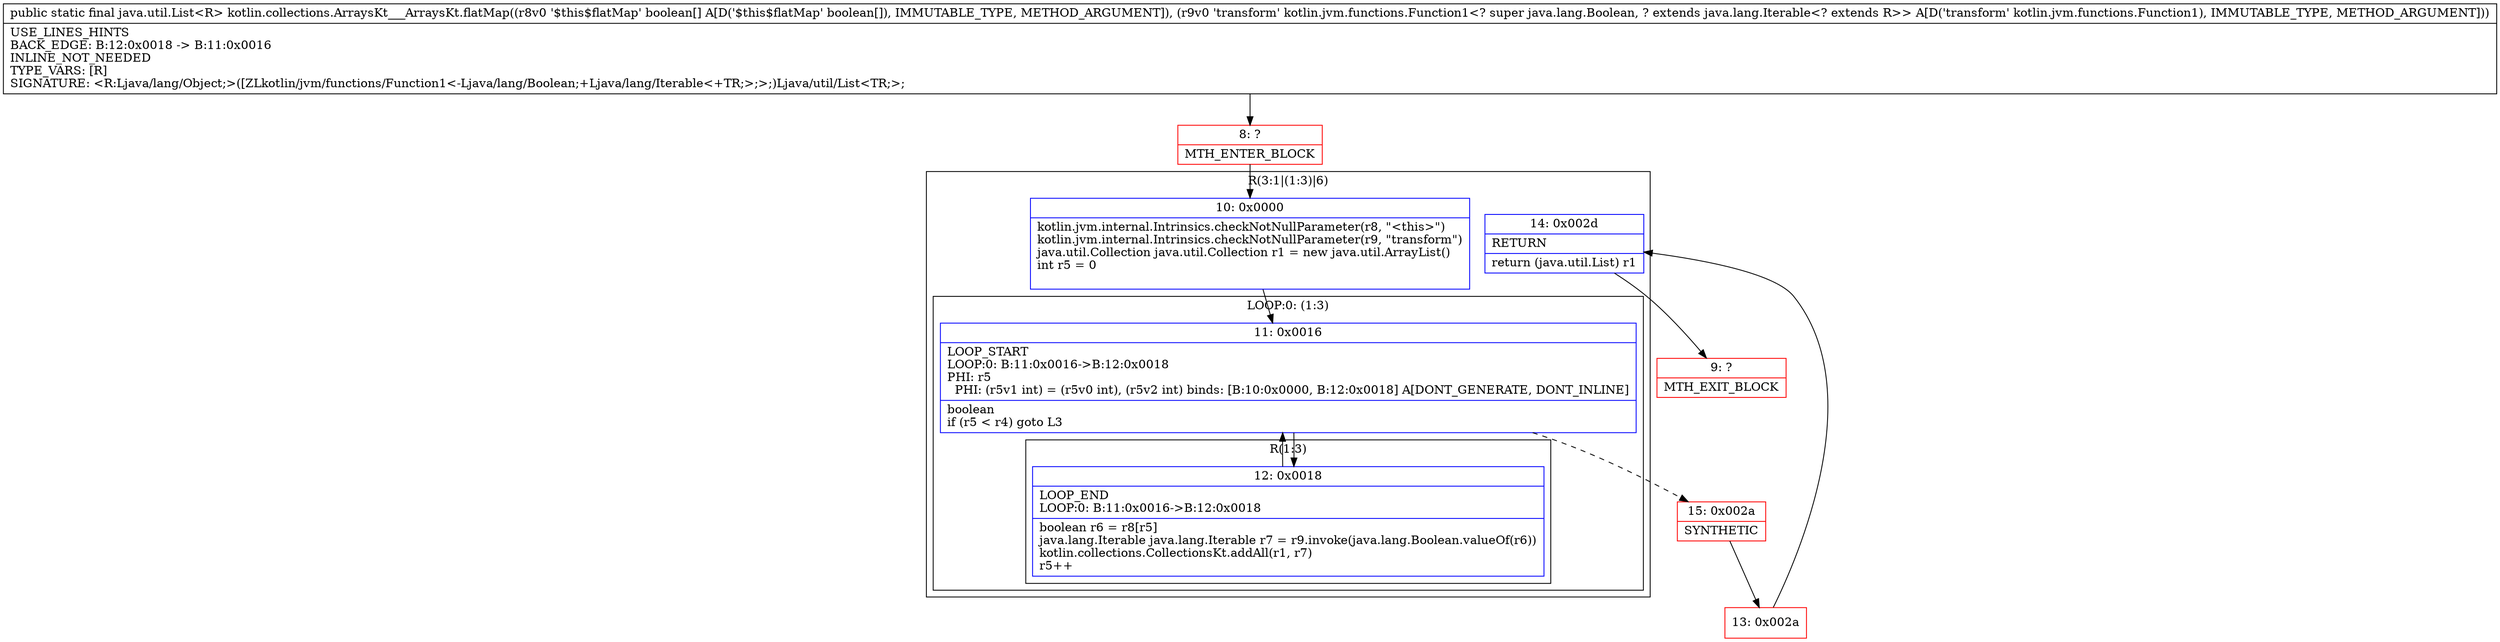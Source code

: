 digraph "CFG forkotlin.collections.ArraysKt___ArraysKt.flatMap([ZLkotlin\/jvm\/functions\/Function1;)Ljava\/util\/List;" {
subgraph cluster_Region_1553751669 {
label = "R(3:1|(1:3)|6)";
node [shape=record,color=blue];
Node_10 [shape=record,label="{10\:\ 0x0000|kotlin.jvm.internal.Intrinsics.checkNotNullParameter(r8, \"\<this\>\")\lkotlin.jvm.internal.Intrinsics.checkNotNullParameter(r9, \"transform\")\ljava.util.Collection java.util.Collection r1 = new java.util.ArrayList()\lint r5 = 0\l\l}"];
subgraph cluster_LoopRegion_1702545486 {
label = "LOOP:0: (1:3)";
node [shape=record,color=blue];
Node_11 [shape=record,label="{11\:\ 0x0016|LOOP_START\lLOOP:0: B:11:0x0016\-\>B:12:0x0018\lPHI: r5 \l  PHI: (r5v1 int) = (r5v0 int), (r5v2 int) binds: [B:10:0x0000, B:12:0x0018] A[DONT_GENERATE, DONT_INLINE]\l|boolean \lif (r5 \< r4) goto L3\l}"];
subgraph cluster_Region_1456772521 {
label = "R(1:3)";
node [shape=record,color=blue];
Node_12 [shape=record,label="{12\:\ 0x0018|LOOP_END\lLOOP:0: B:11:0x0016\-\>B:12:0x0018\l|boolean r6 = r8[r5]\ljava.lang.Iterable java.lang.Iterable r7 = r9.invoke(java.lang.Boolean.valueOf(r6))\lkotlin.collections.CollectionsKt.addAll(r1, r7)\lr5++\l}"];
}
}
Node_14 [shape=record,label="{14\:\ 0x002d|RETURN\l|return (java.util.List) r1\l}"];
}
Node_8 [shape=record,color=red,label="{8\:\ ?|MTH_ENTER_BLOCK\l}"];
Node_15 [shape=record,color=red,label="{15\:\ 0x002a|SYNTHETIC\l}"];
Node_13 [shape=record,color=red,label="{13\:\ 0x002a}"];
Node_9 [shape=record,color=red,label="{9\:\ ?|MTH_EXIT_BLOCK\l}"];
MethodNode[shape=record,label="{public static final java.util.List\<R\> kotlin.collections.ArraysKt___ArraysKt.flatMap((r8v0 '$this$flatMap' boolean[] A[D('$this$flatMap' boolean[]), IMMUTABLE_TYPE, METHOD_ARGUMENT]), (r9v0 'transform' kotlin.jvm.functions.Function1\<? super java.lang.Boolean, ? extends java.lang.Iterable\<? extends R\>\> A[D('transform' kotlin.jvm.functions.Function1), IMMUTABLE_TYPE, METHOD_ARGUMENT]))  | USE_LINES_HINTS\lBACK_EDGE: B:12:0x0018 \-\> B:11:0x0016\lINLINE_NOT_NEEDED\lTYPE_VARS: [R]\lSIGNATURE: \<R:Ljava\/lang\/Object;\>([ZLkotlin\/jvm\/functions\/Function1\<\-Ljava\/lang\/Boolean;+Ljava\/lang\/Iterable\<+TR;\>;\>;)Ljava\/util\/List\<TR;\>;\l}"];
MethodNode -> Node_8;Node_10 -> Node_11;
Node_11 -> Node_12;
Node_11 -> Node_15[style=dashed];
Node_12 -> Node_11;
Node_14 -> Node_9;
Node_8 -> Node_10;
Node_15 -> Node_13;
Node_13 -> Node_14;
}

